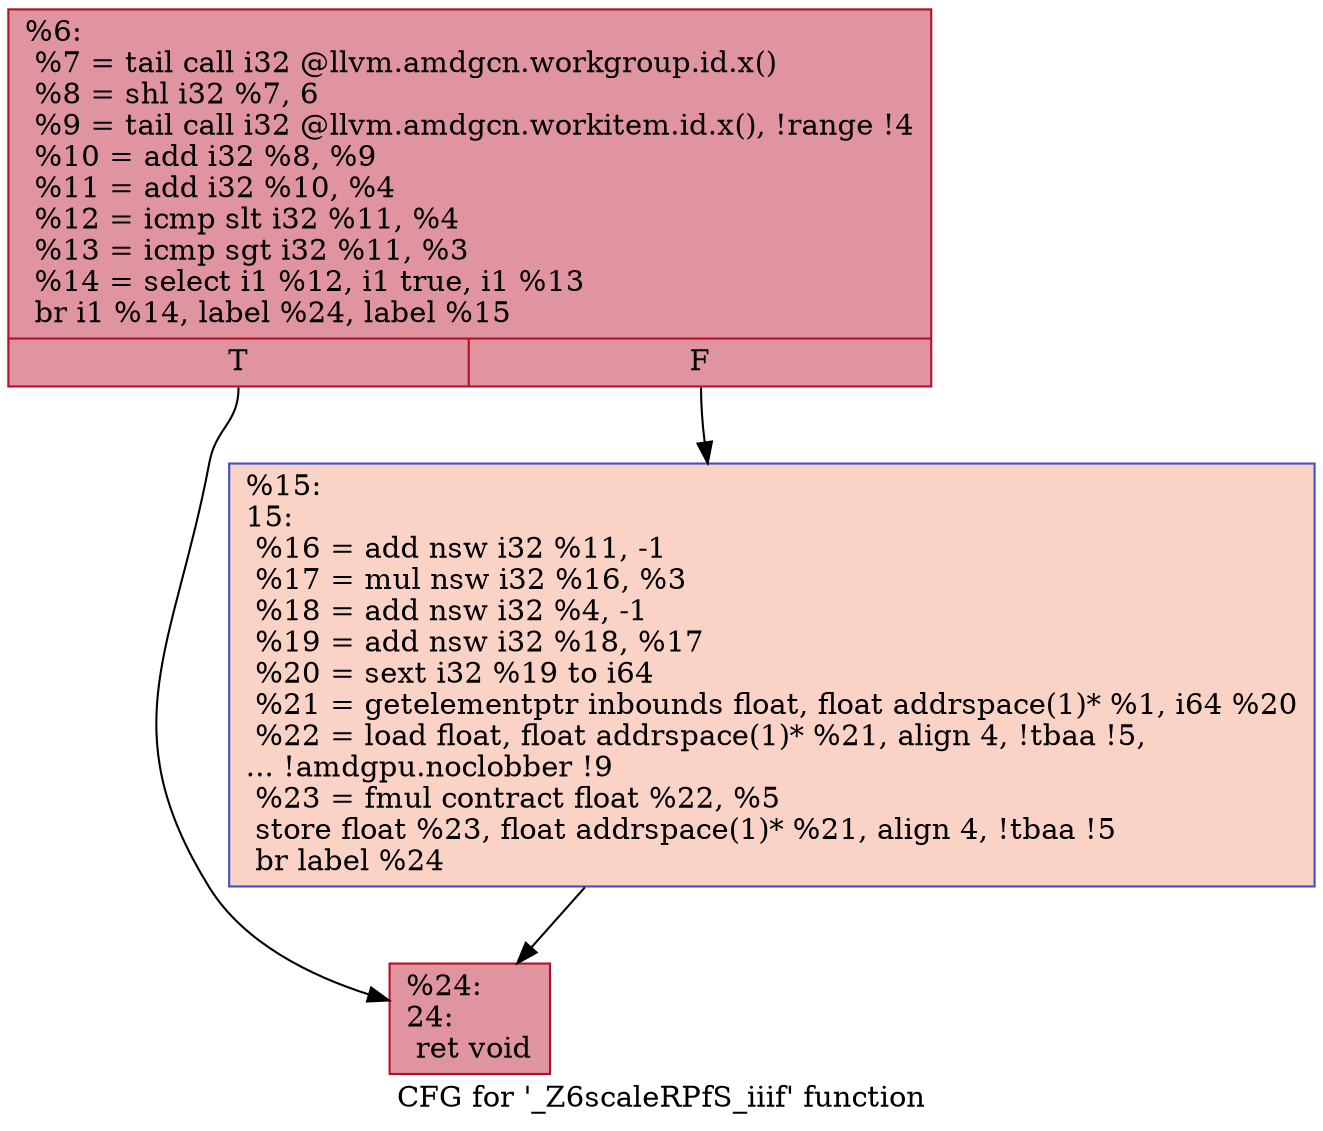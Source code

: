 digraph "CFG for '_Z6scaleRPfS_iiif' function" {
	label="CFG for '_Z6scaleRPfS_iiif' function";

	Node0x4b64f30 [shape=record,color="#b70d28ff", style=filled, fillcolor="#b70d2870",label="{%6:\l  %7 = tail call i32 @llvm.amdgcn.workgroup.id.x()\l  %8 = shl i32 %7, 6\l  %9 = tail call i32 @llvm.amdgcn.workitem.id.x(), !range !4\l  %10 = add i32 %8, %9\l  %11 = add i32 %10, %4\l  %12 = icmp slt i32 %11, %4\l  %13 = icmp sgt i32 %11, %3\l  %14 = select i1 %12, i1 true, i1 %13\l  br i1 %14, label %24, label %15\l|{<s0>T|<s1>F}}"];
	Node0x4b64f30:s0 -> Node0x4b668a0;
	Node0x4b64f30:s1 -> Node0x4b66930;
	Node0x4b66930 [shape=record,color="#3d50c3ff", style=filled, fillcolor="#f59c7d70",label="{%15:\l15:                                               \l  %16 = add nsw i32 %11, -1\l  %17 = mul nsw i32 %16, %3\l  %18 = add nsw i32 %4, -1\l  %19 = add nsw i32 %18, %17\l  %20 = sext i32 %19 to i64\l  %21 = getelementptr inbounds float, float addrspace(1)* %1, i64 %20\l  %22 = load float, float addrspace(1)* %21, align 4, !tbaa !5,\l... !amdgpu.noclobber !9\l  %23 = fmul contract float %22, %5\l  store float %23, float addrspace(1)* %21, align 4, !tbaa !5\l  br label %24\l}"];
	Node0x4b66930 -> Node0x4b668a0;
	Node0x4b668a0 [shape=record,color="#b70d28ff", style=filled, fillcolor="#b70d2870",label="{%24:\l24:                                               \l  ret void\l}"];
}
